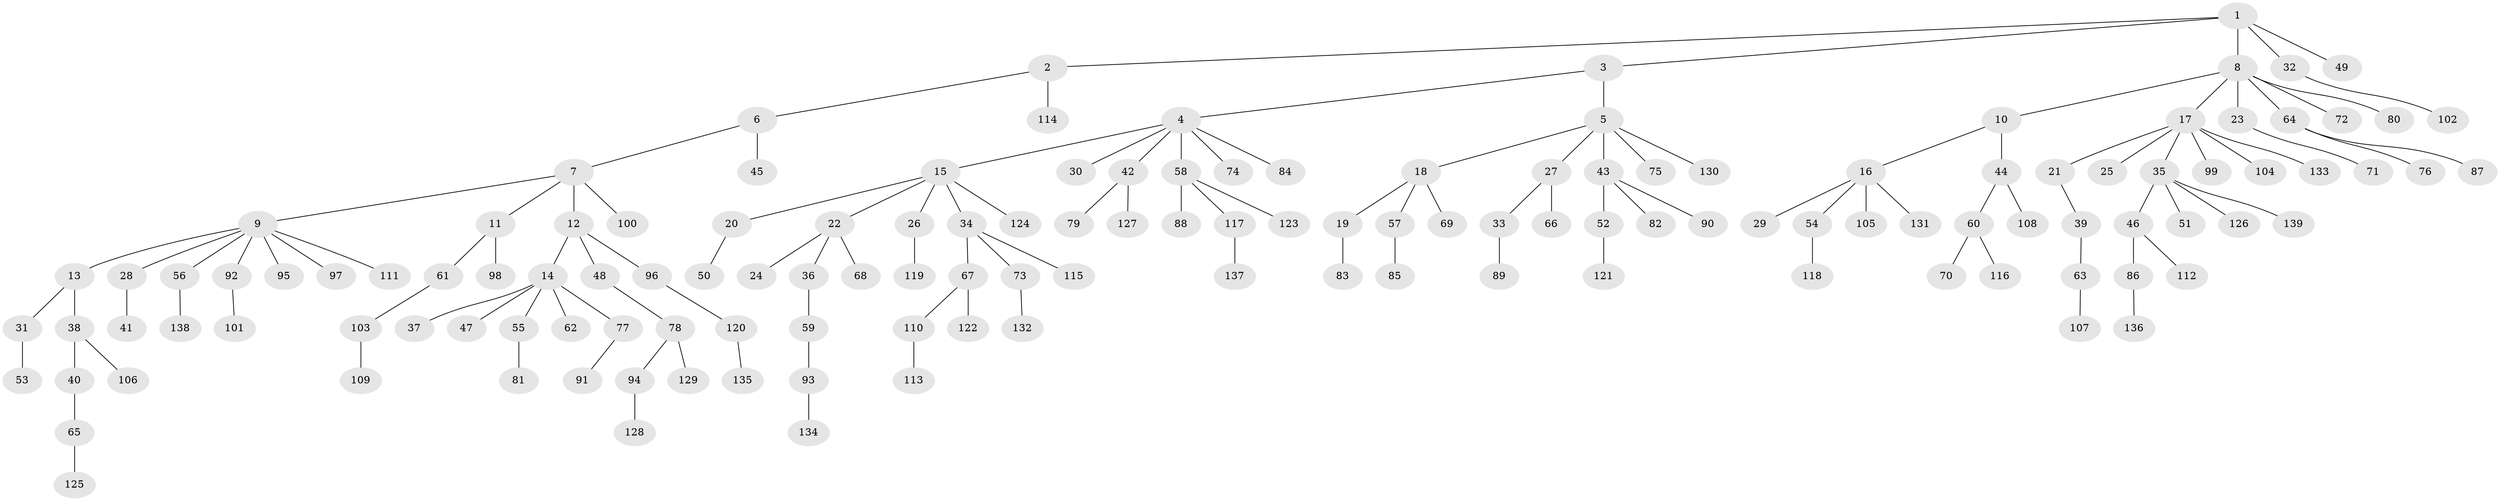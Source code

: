 // coarse degree distribution, {6: 0.031914893617021274, 2: 0.1702127659574468, 5: 0.02127659574468085, 7: 0.010638297872340425, 8: 0.02127659574468085, 9: 0.010638297872340425, 4: 0.031914893617021274, 1: 0.6170212765957447, 3: 0.0851063829787234}
// Generated by graph-tools (version 1.1) at 2025/42/03/06/25 10:42:06]
// undirected, 139 vertices, 138 edges
graph export_dot {
graph [start="1"]
  node [color=gray90,style=filled];
  1;
  2;
  3;
  4;
  5;
  6;
  7;
  8;
  9;
  10;
  11;
  12;
  13;
  14;
  15;
  16;
  17;
  18;
  19;
  20;
  21;
  22;
  23;
  24;
  25;
  26;
  27;
  28;
  29;
  30;
  31;
  32;
  33;
  34;
  35;
  36;
  37;
  38;
  39;
  40;
  41;
  42;
  43;
  44;
  45;
  46;
  47;
  48;
  49;
  50;
  51;
  52;
  53;
  54;
  55;
  56;
  57;
  58;
  59;
  60;
  61;
  62;
  63;
  64;
  65;
  66;
  67;
  68;
  69;
  70;
  71;
  72;
  73;
  74;
  75;
  76;
  77;
  78;
  79;
  80;
  81;
  82;
  83;
  84;
  85;
  86;
  87;
  88;
  89;
  90;
  91;
  92;
  93;
  94;
  95;
  96;
  97;
  98;
  99;
  100;
  101;
  102;
  103;
  104;
  105;
  106;
  107;
  108;
  109;
  110;
  111;
  112;
  113;
  114;
  115;
  116;
  117;
  118;
  119;
  120;
  121;
  122;
  123;
  124;
  125;
  126;
  127;
  128;
  129;
  130;
  131;
  132;
  133;
  134;
  135;
  136;
  137;
  138;
  139;
  1 -- 2;
  1 -- 3;
  1 -- 8;
  1 -- 32;
  1 -- 49;
  2 -- 6;
  2 -- 114;
  3 -- 4;
  3 -- 5;
  4 -- 15;
  4 -- 30;
  4 -- 42;
  4 -- 58;
  4 -- 74;
  4 -- 84;
  5 -- 18;
  5 -- 27;
  5 -- 43;
  5 -- 75;
  5 -- 130;
  6 -- 7;
  6 -- 45;
  7 -- 9;
  7 -- 11;
  7 -- 12;
  7 -- 100;
  8 -- 10;
  8 -- 17;
  8 -- 23;
  8 -- 64;
  8 -- 72;
  8 -- 80;
  9 -- 13;
  9 -- 28;
  9 -- 56;
  9 -- 92;
  9 -- 95;
  9 -- 97;
  9 -- 111;
  10 -- 16;
  10 -- 44;
  11 -- 61;
  11 -- 98;
  12 -- 14;
  12 -- 48;
  12 -- 96;
  13 -- 31;
  13 -- 38;
  14 -- 37;
  14 -- 47;
  14 -- 55;
  14 -- 62;
  14 -- 77;
  15 -- 20;
  15 -- 22;
  15 -- 26;
  15 -- 34;
  15 -- 124;
  16 -- 29;
  16 -- 54;
  16 -- 105;
  16 -- 131;
  17 -- 21;
  17 -- 25;
  17 -- 35;
  17 -- 99;
  17 -- 104;
  17 -- 133;
  18 -- 19;
  18 -- 57;
  18 -- 69;
  19 -- 83;
  20 -- 50;
  21 -- 39;
  22 -- 24;
  22 -- 36;
  22 -- 68;
  23 -- 71;
  26 -- 119;
  27 -- 33;
  27 -- 66;
  28 -- 41;
  31 -- 53;
  32 -- 102;
  33 -- 89;
  34 -- 67;
  34 -- 73;
  34 -- 115;
  35 -- 46;
  35 -- 51;
  35 -- 126;
  35 -- 139;
  36 -- 59;
  38 -- 40;
  38 -- 106;
  39 -- 63;
  40 -- 65;
  42 -- 79;
  42 -- 127;
  43 -- 52;
  43 -- 82;
  43 -- 90;
  44 -- 60;
  44 -- 108;
  46 -- 86;
  46 -- 112;
  48 -- 78;
  52 -- 121;
  54 -- 118;
  55 -- 81;
  56 -- 138;
  57 -- 85;
  58 -- 88;
  58 -- 117;
  58 -- 123;
  59 -- 93;
  60 -- 70;
  60 -- 116;
  61 -- 103;
  63 -- 107;
  64 -- 76;
  64 -- 87;
  65 -- 125;
  67 -- 110;
  67 -- 122;
  73 -- 132;
  77 -- 91;
  78 -- 94;
  78 -- 129;
  86 -- 136;
  92 -- 101;
  93 -- 134;
  94 -- 128;
  96 -- 120;
  103 -- 109;
  110 -- 113;
  117 -- 137;
  120 -- 135;
}
